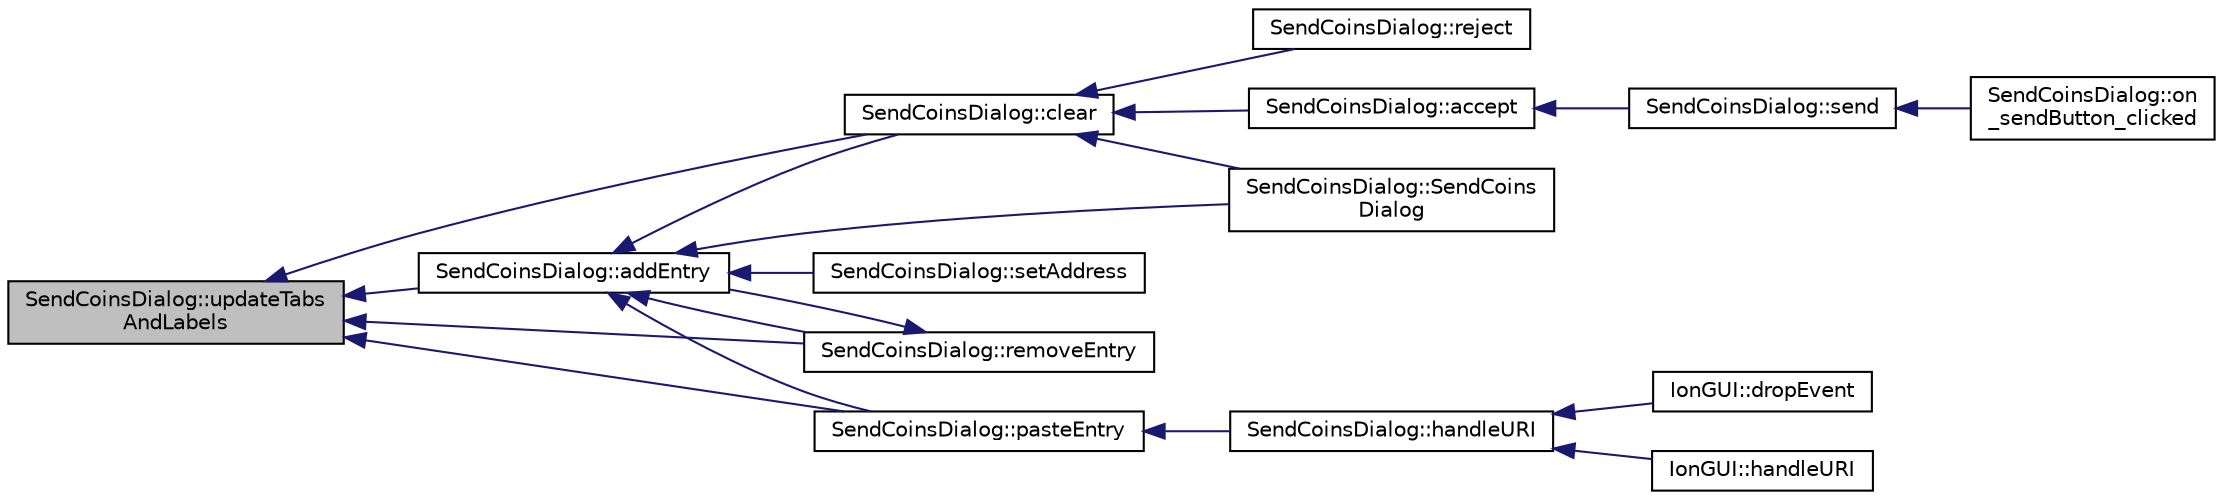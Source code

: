 digraph "SendCoinsDialog::updateTabsAndLabels"
{
  edge [fontname="Helvetica",fontsize="10",labelfontname="Helvetica",labelfontsize="10"];
  node [fontname="Helvetica",fontsize="10",shape=record];
  rankdir="LR";
  Node1841 [label="SendCoinsDialog::updateTabs\lAndLabels",height=0.2,width=0.4,color="black", fillcolor="grey75", style="filled", fontcolor="black"];
  Node1841 -> Node1842 [dir="back",color="midnightblue",fontsize="10",style="solid",fontname="Helvetica"];
  Node1842 [label="SendCoinsDialog::clear",height=0.2,width=0.4,color="black", fillcolor="white", style="filled",URL="$d6/de6/class_send_coins_dialog.html#a127bddff45f49ff5e6e263efe218ae26"];
  Node1842 -> Node1843 [dir="back",color="midnightblue",fontsize="10",style="solid",fontname="Helvetica"];
  Node1843 [label="SendCoinsDialog::SendCoins\lDialog",height=0.2,width=0.4,color="black", fillcolor="white", style="filled",URL="$d6/de6/class_send_coins_dialog.html#a0df5bc29d1df68eda44826651afc595f"];
  Node1842 -> Node1844 [dir="back",color="midnightblue",fontsize="10",style="solid",fontname="Helvetica"];
  Node1844 [label="SendCoinsDialog::reject",height=0.2,width=0.4,color="black", fillcolor="white", style="filled",URL="$d6/de6/class_send_coins_dialog.html#a4879553d77d29f522ac92ac04580f4ad"];
  Node1842 -> Node1845 [dir="back",color="midnightblue",fontsize="10",style="solid",fontname="Helvetica"];
  Node1845 [label="SendCoinsDialog::accept",height=0.2,width=0.4,color="black", fillcolor="white", style="filled",URL="$d6/de6/class_send_coins_dialog.html#af2185c3d29e43d37c30669f0def46060"];
  Node1845 -> Node1846 [dir="back",color="midnightblue",fontsize="10",style="solid",fontname="Helvetica"];
  Node1846 [label="SendCoinsDialog::send",height=0.2,width=0.4,color="black", fillcolor="white", style="filled",URL="$d6/de6/class_send_coins_dialog.html#afd8d436a16ea7dba1276e8fdfdc8b2d3"];
  Node1846 -> Node1847 [dir="back",color="midnightblue",fontsize="10",style="solid",fontname="Helvetica"];
  Node1847 [label="SendCoinsDialog::on\l_sendButton_clicked",height=0.2,width=0.4,color="black", fillcolor="white", style="filled",URL="$d6/de6/class_send_coins_dialog.html#a2cab7cf9ea5040b9e2189297f7d3c764"];
  Node1841 -> Node1848 [dir="back",color="midnightblue",fontsize="10",style="solid",fontname="Helvetica"];
  Node1848 [label="SendCoinsDialog::addEntry",height=0.2,width=0.4,color="black", fillcolor="white", style="filled",URL="$d6/de6/class_send_coins_dialog.html#a3d680a76b967641115c6ff2fa83fb62a"];
  Node1848 -> Node1843 [dir="back",color="midnightblue",fontsize="10",style="solid",fontname="Helvetica"];
  Node1848 -> Node1842 [dir="back",color="midnightblue",fontsize="10",style="solid",fontname="Helvetica"];
  Node1848 -> Node1849 [dir="back",color="midnightblue",fontsize="10",style="solid",fontname="Helvetica"];
  Node1849 [label="SendCoinsDialog::removeEntry",height=0.2,width=0.4,color="black", fillcolor="white", style="filled",URL="$d6/de6/class_send_coins_dialog.html#aabd82a79bd2358493f36425f1d62136b"];
  Node1849 -> Node1848 [dir="back",color="midnightblue",fontsize="10",style="solid",fontname="Helvetica"];
  Node1848 -> Node1850 [dir="back",color="midnightblue",fontsize="10",style="solid",fontname="Helvetica"];
  Node1850 [label="SendCoinsDialog::setAddress",height=0.2,width=0.4,color="black", fillcolor="white", style="filled",URL="$d6/de6/class_send_coins_dialog.html#a920b2dbf121ca3cfac2adc56e96295f8"];
  Node1848 -> Node1851 [dir="back",color="midnightblue",fontsize="10",style="solid",fontname="Helvetica"];
  Node1851 [label="SendCoinsDialog::pasteEntry",height=0.2,width=0.4,color="black", fillcolor="white", style="filled",URL="$d6/de6/class_send_coins_dialog.html#a4440d15ced5d217baaad33a17d56b409"];
  Node1851 -> Node1852 [dir="back",color="midnightblue",fontsize="10",style="solid",fontname="Helvetica"];
  Node1852 [label="SendCoinsDialog::handleURI",height=0.2,width=0.4,color="black", fillcolor="white", style="filled",URL="$d6/de6/class_send_coins_dialog.html#a0b55c56582d3352734eb01e8a6f404c1"];
  Node1852 -> Node1853 [dir="back",color="midnightblue",fontsize="10",style="solid",fontname="Helvetica"];
  Node1853 [label="IonGUI::dropEvent",height=0.2,width=0.4,color="black", fillcolor="white", style="filled",URL="$dc/d0b/class_ion_g_u_i.html#a42edcabd719877fa223bfc4ce1004950"];
  Node1852 -> Node1854 [dir="back",color="midnightblue",fontsize="10",style="solid",fontname="Helvetica"];
  Node1854 [label="IonGUI::handleURI",height=0.2,width=0.4,color="black", fillcolor="white", style="filled",URL="$dc/d0b/class_ion_g_u_i.html#a96c92e010ff8af010b4053c09128a273"];
  Node1841 -> Node1849 [dir="back",color="midnightblue",fontsize="10",style="solid",fontname="Helvetica"];
  Node1841 -> Node1851 [dir="back",color="midnightblue",fontsize="10",style="solid",fontname="Helvetica"];
}
